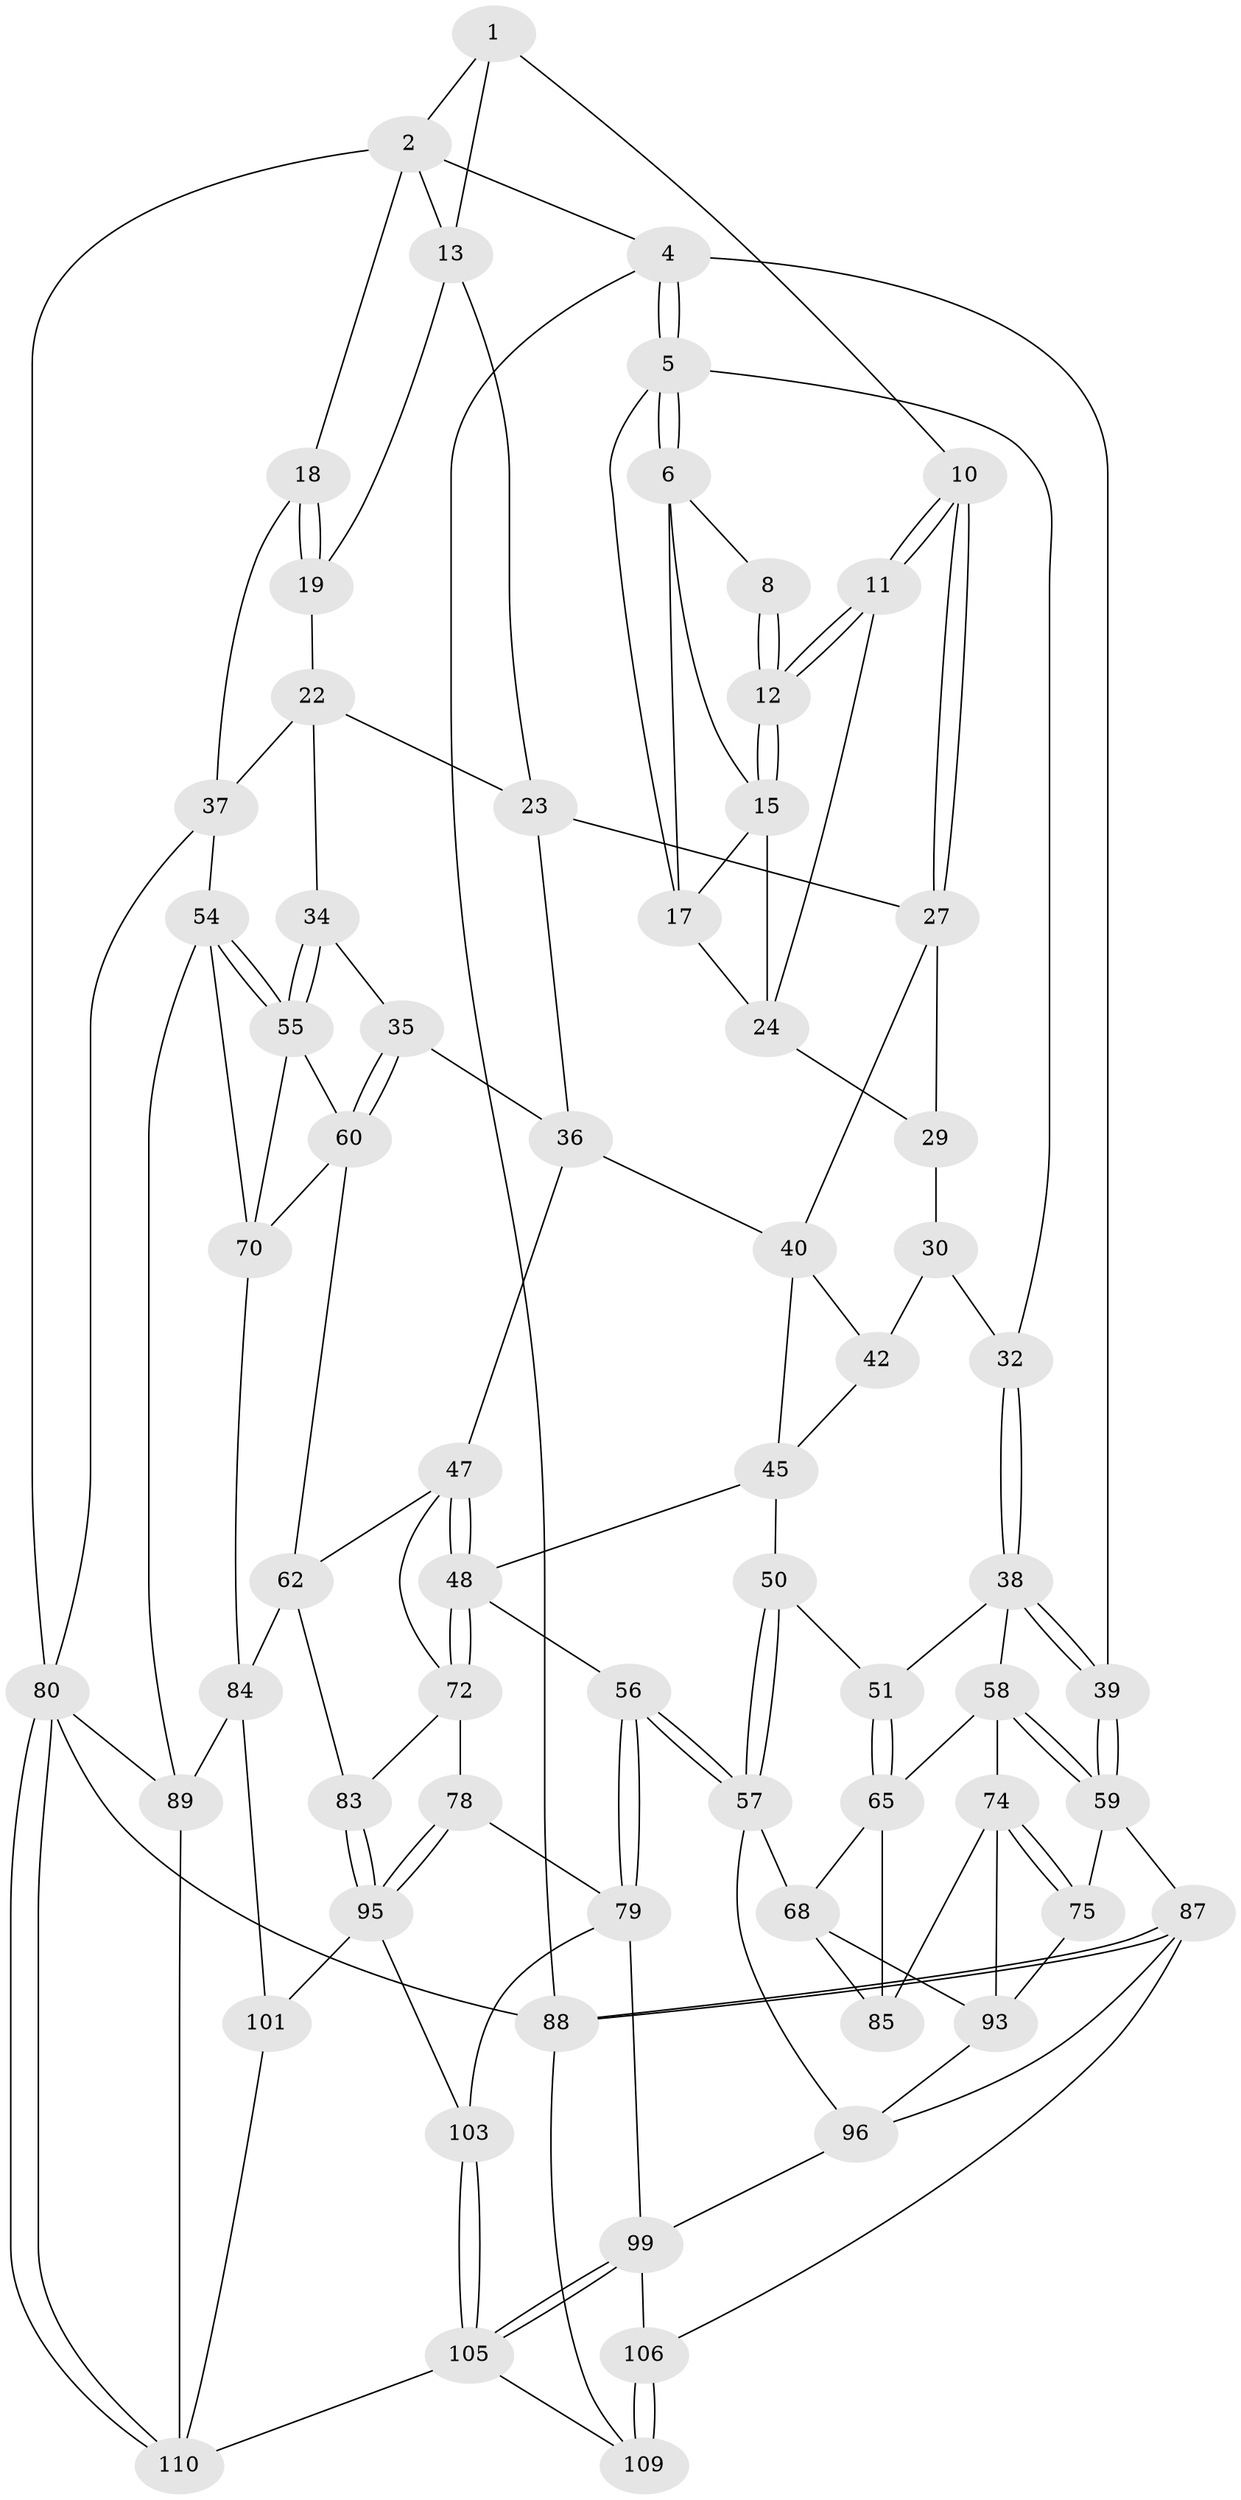 // Generated by graph-tools (version 1.1) at 2025/52/02/27/25 19:52:35]
// undirected, 67 vertices, 151 edges
graph export_dot {
graph [start="1"]
  node [color=gray90,style=filled];
  1 [pos="+0.6322626414963538+0",super="+9"];
  2 [pos="+0.9078737684276764+0",super="+3"];
  4 [pos="+0+0"];
  5 [pos="+0+0",super="+21"];
  6 [pos="+0.18223737478365193+0",super="+7"];
  8 [pos="+0.6102834703342432+0"];
  10 [pos="+0.5599220820574521+0.17893440645184516"];
  11 [pos="+0.5173544745635446+0.13648286678089708"];
  12 [pos="+0.5077800167645525+0.10842952108587546"];
  13 [pos="+0.8465268417500579+0",super="+14"];
  15 [pos="+0.3898100705566048+0.013165269558454927",super="+16"];
  17 [pos="+0.2694509182835543+0.10144927223980083",super="+20"];
  18 [pos="+1+0.04254470551316227"];
  19 [pos="+0.9770255315298514+0.1404615677243366"];
  22 [pos="+0.8511787130052868+0.22494594267802318",super="+33"];
  23 [pos="+0.8401745984829971+0.21294841706023307",super="+26"];
  24 [pos="+0.37166538372162844+0.16158977176034803",super="+25"];
  27 [pos="+0.5633324336050098+0.24805763224293356",super="+28"];
  29 [pos="+0.3665674603756234+0.2673385967618951"];
  30 [pos="+0.35240517370553937+0.30245343808404856",super="+31"];
  32 [pos="+0.16149180089617535+0.2742051429507945"];
  34 [pos="+0.8070441818702923+0.38223875838432464"];
  35 [pos="+0.7290023690205548+0.4243165346608896"];
  36 [pos="+0.6536278298659228+0.3912045048405187",super="+43"];
  37 [pos="+1+0.3719022871723743",super="+53"];
  38 [pos="+0.10901063423414253+0.3279144936619033",super="+52"];
  39 [pos="+0+0.3725374419280654"];
  40 [pos="+0.4698906083335308+0.3681825218758096",super="+41"];
  42 [pos="+0.4511891706162715+0.37557391410624813",super="+44"];
  45 [pos="+0.42629848972349405+0.46562057463450335",super="+46"];
  47 [pos="+0.5328098645927045+0.5146930754943208",super="+63"];
  48 [pos="+0.510792047469362+0.5280427891443376",super="+49"];
  50 [pos="+0.29128353082577324+0.4570195433429437"];
  51 [pos="+0.1896169644132253+0.4687142287163699"];
  54 [pos="+1+0.5067262801597883",super="+73"];
  55 [pos="+0.9557582584681896+0.4924923825011973",super="+64"];
  56 [pos="+0.40646973501894706+0.6220322835029417"];
  57 [pos="+0.34100572623751574+0.6144766116852053",super="+67"];
  58 [pos="+0.034949232030607284+0.5377957333572906",super="+66"];
  59 [pos="+0+0.4785239617759033",super="+76"];
  60 [pos="+0.7350736339066445+0.4858647358474915",super="+61"];
  62 [pos="+0.6542697903221073+0.5814692952258793",super="+82"];
  65 [pos="+0.1807710697467036+0.5917048418089816",super="+69"];
  68 [pos="+0.20049521674879642+0.6171807463101366",super="+92"];
  70 [pos="+0.8279682927928406+0.6146847390718447",super="+71"];
  72 [pos="+0.5686979558649927+0.6483188981148066",super="+77"];
  74 [pos="+0.07468151640852105+0.646248879100277",super="+86"];
  75 [pos="+0+0.6930580202538971"];
  78 [pos="+0.5245788976175864+0.7153612330442805"];
  79 [pos="+0.4632172815540693+0.71184659123051",super="+98"];
  80 [pos="+1+1",super="+81"];
  83 [pos="+0.659482222568754+0.6656171475632667"];
  84 [pos="+0.7583582547030205+0.723677801209364",super="+91"];
  85 [pos="+0.1154314468556212+0.6520781584789657"];
  87 [pos="+0+0.8645929145304624",super="+104"];
  88 [pos="+0+1"];
  89 [pos="+0.9219151147972589+0.824110897522986",super="+90"];
  93 [pos="+0.079745901714976+0.7378665467583364",super="+94"];
  95 [pos="+0.5843221657396909+0.7841176988551133",super="+102"];
  96 [pos="+0.2585267509006831+0.8145157943893923",super="+97"];
  99 [pos="+0.3387058441565734+0.8633189405140111",super="+100"];
  101 [pos="+0.6946507343339672+0.8998466394653192"];
  103 [pos="+0.5192792359244562+0.8622137024223883"];
  105 [pos="+0.4118390348377532+0.981515734011596",super="+108"];
  106 [pos="+0.2574544003505295+0.9564386651702034",super="+107"];
  109 [pos="+0.1835679596871811+1",super="+112"];
  110 [pos="+0.8674012750794764+1",super="+111"];
  1 -- 2;
  1 -- 10;
  1 -- 13;
  2 -- 13;
  2 -- 80;
  2 -- 18;
  2 -- 4;
  4 -- 5;
  4 -- 5;
  4 -- 39;
  4 -- 88;
  5 -- 6;
  5 -- 6;
  5 -- 32;
  5 -- 17;
  6 -- 17;
  6 -- 8;
  6 -- 15;
  8 -- 12;
  8 -- 12;
  10 -- 11;
  10 -- 11;
  10 -- 27;
  10 -- 27;
  11 -- 12;
  11 -- 12;
  11 -- 24;
  12 -- 15;
  12 -- 15;
  13 -- 19;
  13 -- 23;
  15 -- 24;
  15 -- 17;
  17 -- 24;
  18 -- 19;
  18 -- 19;
  18 -- 37;
  19 -- 22;
  22 -- 23;
  22 -- 34;
  22 -- 37;
  23 -- 27;
  23 -- 36;
  24 -- 29;
  27 -- 40;
  27 -- 29;
  29 -- 30;
  30 -- 42 [weight=2];
  30 -- 32;
  32 -- 38;
  32 -- 38;
  34 -- 35;
  34 -- 55;
  34 -- 55;
  35 -- 36;
  35 -- 60;
  35 -- 60;
  36 -- 40;
  36 -- 47;
  37 -- 80;
  37 -- 54;
  38 -- 39;
  38 -- 39;
  38 -- 58;
  38 -- 51;
  39 -- 59;
  39 -- 59;
  40 -- 42;
  40 -- 45;
  42 -- 45;
  45 -- 48;
  45 -- 50;
  47 -- 48;
  47 -- 48;
  47 -- 72;
  47 -- 62;
  48 -- 72;
  48 -- 72;
  48 -- 56;
  50 -- 51;
  50 -- 57;
  50 -- 57;
  51 -- 65;
  51 -- 65;
  54 -- 55;
  54 -- 55;
  54 -- 89;
  54 -- 70;
  55 -- 60;
  55 -- 70;
  56 -- 57;
  56 -- 57;
  56 -- 79;
  56 -- 79;
  57 -- 96;
  57 -- 68;
  58 -- 59;
  58 -- 59;
  58 -- 65;
  58 -- 74;
  59 -- 75;
  59 -- 87;
  60 -- 62;
  60 -- 70;
  62 -- 83;
  62 -- 84;
  65 -- 68;
  65 -- 85;
  68 -- 85;
  68 -- 93;
  70 -- 84;
  72 -- 83;
  72 -- 78;
  74 -- 75;
  74 -- 75;
  74 -- 93;
  74 -- 85;
  75 -- 93;
  78 -- 79;
  78 -- 95;
  78 -- 95;
  79 -- 99;
  79 -- 103;
  80 -- 110;
  80 -- 110;
  80 -- 88;
  80 -- 89;
  83 -- 95;
  83 -- 95;
  84 -- 89;
  84 -- 101;
  87 -- 88;
  87 -- 88;
  87 -- 96;
  87 -- 106;
  88 -- 109;
  89 -- 110;
  93 -- 96;
  95 -- 103;
  95 -- 101;
  96 -- 99;
  99 -- 105;
  99 -- 105;
  99 -- 106;
  101 -- 110;
  103 -- 105;
  103 -- 105;
  105 -- 109;
  105 -- 110;
  106 -- 109 [weight=2];
  106 -- 109;
}
